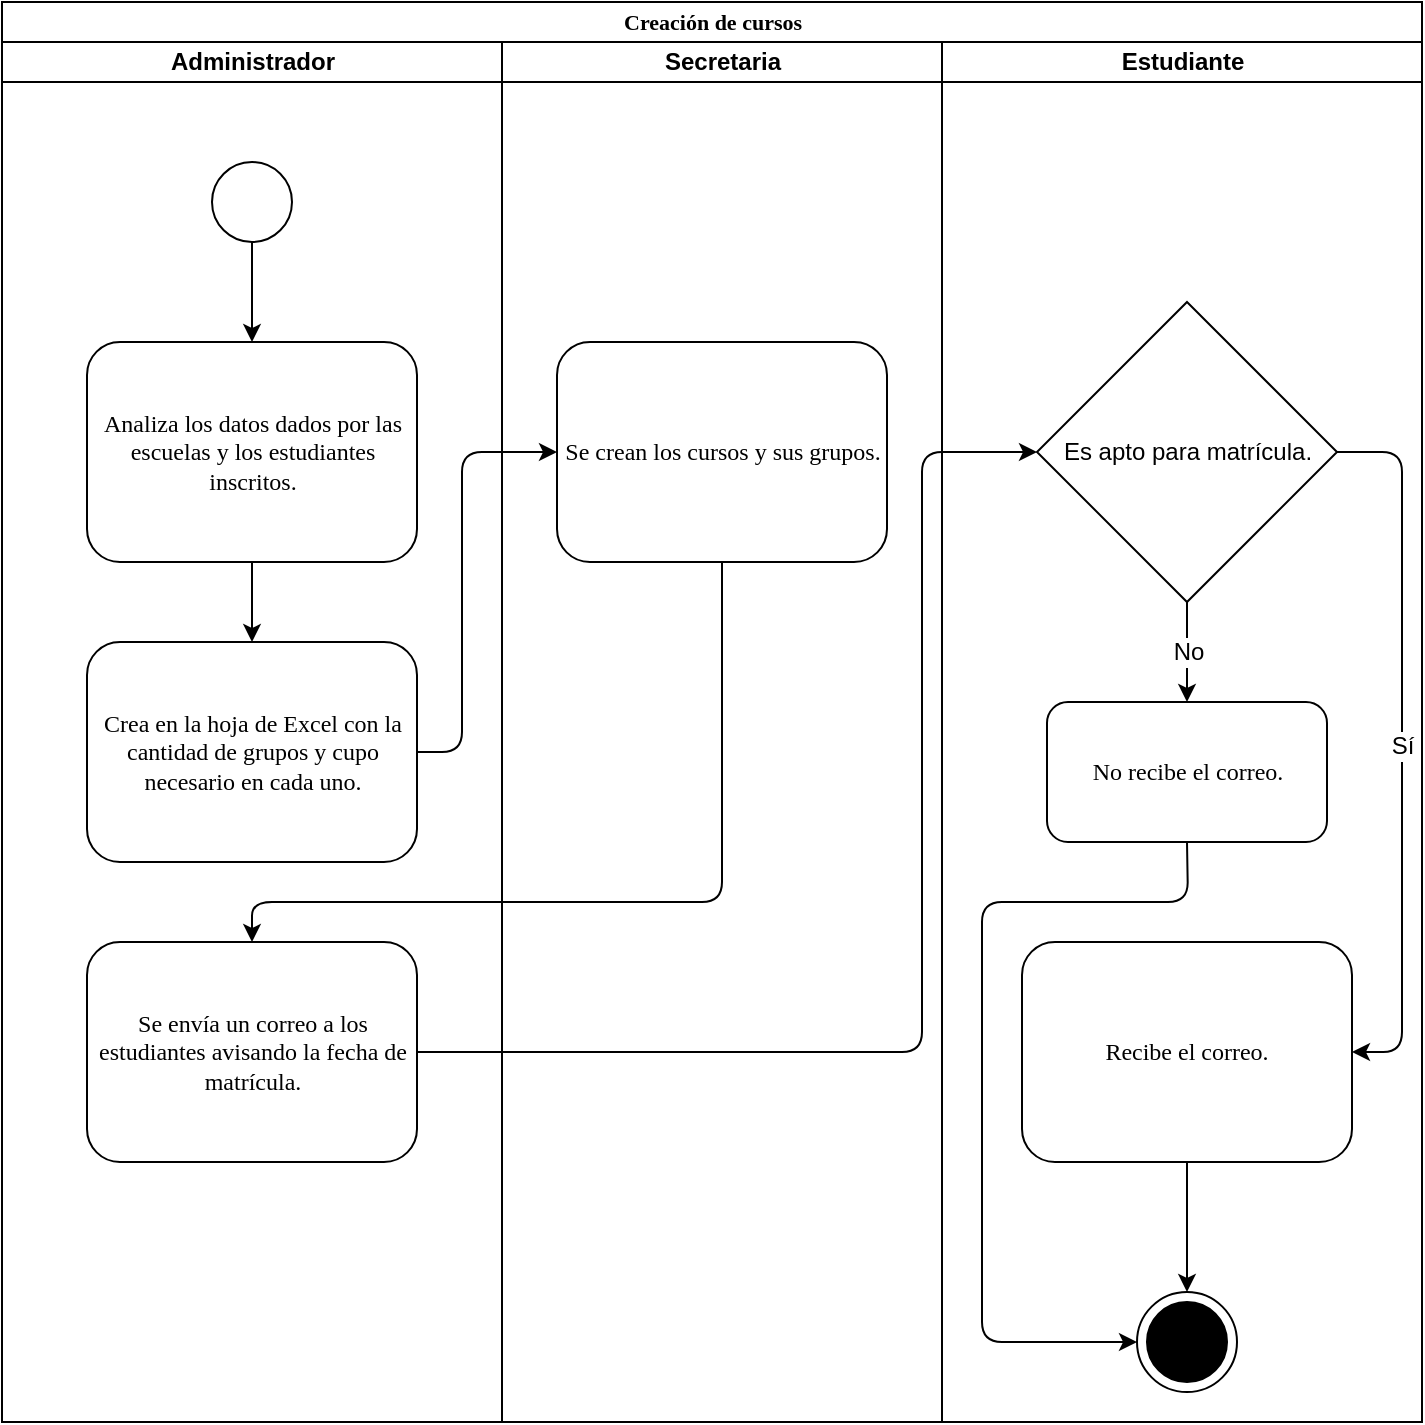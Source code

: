 <mxfile version="12.9.14" type="github"><diagram name="Page-1" id="74e2e168-ea6b-b213-b513-2b3c1d86103e"><mxGraphModel dx="868" dy="434" grid="1" gridSize="10" guides="1" tooltips="1" connect="1" arrows="1" fold="1" page="1" pageScale="1" pageWidth="1100" pageHeight="850" background="#ffffff" math="0" shadow="0"><root><mxCell id="0"/><mxCell id="1" parent="0"/><mxCell id="77e6c97f196da883-1" value="&lt;font style=&quot;font-size: 11px&quot;&gt;Creación de cursos&lt;/font&gt;" style="swimlane;html=1;childLayout=stackLayout;startSize=20;rounded=0;shadow=0;labelBackgroundColor=none;strokeWidth=1;fontFamily=Verdana;fontSize=8;align=center;" parent="1" vertex="1"><mxGeometry x="70" y="40" width="710" height="710" as="geometry"/></mxCell><mxCell id="77e6c97f196da883-2" value="Administrador" style="swimlane;html=1;startSize=20;" parent="77e6c97f196da883-1" vertex="1"><mxGeometry y="20" width="250" height="690" as="geometry"/></mxCell><mxCell id="77e6c97f196da883-8" value="Analiza los datos dados por las escuelas y los estudiantes inscritos." style="rounded=1;whiteSpace=wrap;html=1;shadow=0;labelBackgroundColor=none;strokeWidth=1;fontFamily=Verdana;fontSize=12;align=center;" parent="77e6c97f196da883-2" vertex="1"><mxGeometry x="42.5" y="150" width="165" height="110" as="geometry"/></mxCell><mxCell id="XYzS-P16CVQXeUTLa9tK-2" value="" style="ellipse;whiteSpace=wrap;html=1;aspect=fixed;" parent="77e6c97f196da883-2" vertex="1"><mxGeometry x="105" y="60" width="40" height="40" as="geometry"/></mxCell><mxCell id="XYzS-P16CVQXeUTLa9tK-3" value="" style="endArrow=classic;html=1;exitX=0.5;exitY=1;exitDx=0;exitDy=0;entryX=0.5;entryY=0;entryDx=0;entryDy=0;" parent="77e6c97f196da883-2" source="XYzS-P16CVQXeUTLa9tK-2" target="77e6c97f196da883-8" edge="1"><mxGeometry width="50" height="50" relative="1" as="geometry"><mxPoint x="450" y="240" as="sourcePoint"/><mxPoint x="500" y="190" as="targetPoint"/></mxGeometry></mxCell><mxCell id="XYzS-P16CVQXeUTLa9tK-6" value="" style="endArrow=classic;html=1;fontSize=12;exitX=0.5;exitY=1;exitDx=0;exitDy=0;entryX=0.5;entryY=0;entryDx=0;entryDy=0;" parent="77e6c97f196da883-2" source="77e6c97f196da883-8" target="XYzS-P16CVQXeUTLa9tK-4" edge="1"><mxGeometry width="50" height="50" relative="1" as="geometry"><mxPoint x="450" y="340" as="sourcePoint"/><mxPoint x="500" y="290" as="targetPoint"/></mxGeometry></mxCell><mxCell id="XYzS-P16CVQXeUTLa9tK-4" value="Crea en la hoja de Excel con la cantidad de grupos y cupo necesario en cada uno." style="rounded=1;whiteSpace=wrap;html=1;shadow=0;labelBackgroundColor=none;strokeWidth=1;fontFamily=Verdana;fontSize=12;align=center;" parent="77e6c97f196da883-2" vertex="1"><mxGeometry x="42.5" y="300" width="165" height="110" as="geometry"/></mxCell><mxCell id="XYzS-P16CVQXeUTLa9tK-5" value="Se envía un correo a los estudiantes avisando la fecha de matrícula." style="rounded=1;whiteSpace=wrap;html=1;shadow=0;labelBackgroundColor=none;strokeWidth=1;fontFamily=Verdana;fontSize=12;align=center;" parent="77e6c97f196da883-2" vertex="1"><mxGeometry x="42.5" y="450" width="165" height="110" as="geometry"/></mxCell><mxCell id="77e6c97f196da883-3" value="Secretaria" style="swimlane;html=1;startSize=20;" parent="77e6c97f196da883-1" vertex="1"><mxGeometry x="250" y="20" width="220" height="690" as="geometry"/></mxCell><mxCell id="XYzS-P16CVQXeUTLa9tK-8" value="Se crean los cursos y sus grupos." style="rounded=1;whiteSpace=wrap;html=1;shadow=0;labelBackgroundColor=none;strokeWidth=1;fontFamily=Verdana;fontSize=12;align=center;" parent="77e6c97f196da883-3" vertex="1"><mxGeometry x="27.5" y="150" width="165" height="110" as="geometry"/></mxCell><mxCell id="XYzS-P16CVQXeUTLa9tK-9" value="" style="endArrow=classic;html=1;fontSize=12;exitX=1;exitY=0.5;exitDx=0;exitDy=0;entryX=0;entryY=0.5;entryDx=0;entryDy=0;" parent="77e6c97f196da883-1" source="XYzS-P16CVQXeUTLa9tK-4" target="XYzS-P16CVQXeUTLa9tK-8" edge="1"><mxGeometry width="50" height="50" relative="1" as="geometry"><mxPoint x="450" y="360" as="sourcePoint"/><mxPoint x="500" y="310" as="targetPoint"/><Array as="points"><mxPoint x="230" y="375"/><mxPoint x="230" y="225"/></Array></mxGeometry></mxCell><mxCell id="XYzS-P16CVQXeUTLa9tK-10" value="" style="endArrow=classic;html=1;fontSize=12;exitX=0.5;exitY=1;exitDx=0;exitDy=0;entryX=0.5;entryY=0;entryDx=0;entryDy=0;" parent="77e6c97f196da883-1" source="XYzS-P16CVQXeUTLa9tK-8" target="XYzS-P16CVQXeUTLa9tK-5" edge="1"><mxGeometry width="50" height="50" relative="1" as="geometry"><mxPoint x="450" y="360" as="sourcePoint"/><mxPoint x="190" y="450" as="targetPoint"/><Array as="points"><mxPoint x="360" y="450"/><mxPoint x="125" y="450"/></Array></mxGeometry></mxCell><mxCell id="77e6c97f196da883-4" value="Estudiante" style="swimlane;html=1;startSize=20;" parent="77e6c97f196da883-1" vertex="1"><mxGeometry x="470" y="20" width="240" height="690" as="geometry"/></mxCell><mxCell id="XYzS-P16CVQXeUTLa9tK-17" value="No" style="endArrow=classic;html=1;fontSize=12;exitX=0.5;exitY=1;exitDx=0;exitDy=0;entryX=0.5;entryY=0;entryDx=0;entryDy=0;" parent="77e6c97f196da883-4" source="XYzS-P16CVQXeUTLa9tK-13" target="XYzS-P16CVQXeUTLa9tK-18" edge="1"><mxGeometry width="50" height="50" relative="1" as="geometry"><mxPoint x="-40" y="340" as="sourcePoint"/><mxPoint x="110" y="480" as="targetPoint"/></mxGeometry></mxCell><mxCell id="XYzS-P16CVQXeUTLa9tK-20" value="" style="endArrow=classic;html=1;fontSize=12;entryX=0.5;entryY=0;entryDx=0;entryDy=0;exitX=0.5;exitY=1;exitDx=0;exitDy=0;" parent="77e6c97f196da883-4" source="XYzS-P16CVQXeUTLa9tK-11" target="XYzS-P16CVQXeUTLa9tK-21" edge="1"><mxGeometry width="50" height="50" relative="1" as="geometry"><mxPoint x="123" y="570" as="sourcePoint"/><mxPoint x="103" y="610" as="targetPoint"/></mxGeometry></mxCell><mxCell id="XYzS-P16CVQXeUTLa9tK-11" value="Recibe el correo." style="rounded=1;whiteSpace=wrap;html=1;shadow=0;labelBackgroundColor=none;strokeWidth=1;fontFamily=Verdana;fontSize=12;align=center;" parent="77e6c97f196da883-4" vertex="1"><mxGeometry x="40" y="450" width="165" height="110" as="geometry"/></mxCell><mxCell id="XYzS-P16CVQXeUTLa9tK-22" value="" style="ellipse;whiteSpace=wrap;html=1;aspect=fixed;fillColor=#000000;fontSize=12;" parent="77e6c97f196da883-4" vertex="1"><mxGeometry x="102.5" y="630" width="40" height="40" as="geometry"/></mxCell><mxCell id="XYzS-P16CVQXeUTLa9tK-21" value="" style="ellipse;whiteSpace=wrap;html=1;aspect=fixed;fontSize=12;fillColor=none;" parent="77e6c97f196da883-4" vertex="1"><mxGeometry x="97.5" y="625" width="50" height="50" as="geometry"/></mxCell><mxCell id="XYzS-P16CVQXeUTLa9tK-13" value="Es apto para matrícula." style="rhombus;whiteSpace=wrap;html=1;fontSize=12;" parent="77e6c97f196da883-4" vertex="1"><mxGeometry x="47.5" y="130" width="150" height="150" as="geometry"/></mxCell><mxCell id="XYzS-P16CVQXeUTLa9tK-18" value="No recibe el correo." style="rounded=1;whiteSpace=wrap;html=1;shadow=0;labelBackgroundColor=none;strokeWidth=1;fontFamily=Verdana;fontSize=12;align=center;" parent="77e6c97f196da883-4" vertex="1"><mxGeometry x="52.5" y="330" width="140" height="70" as="geometry"/></mxCell><mxCell id="XYzS-P16CVQXeUTLa9tK-23" value="Sí" style="endArrow=classic;html=1;fontSize=12;exitX=1;exitY=0.5;exitDx=0;exitDy=0;" parent="77e6c97f196da883-4" source="XYzS-P16CVQXeUTLa9tK-13" target="XYzS-P16CVQXeUTLa9tK-11" edge="1"><mxGeometry width="50" height="50" relative="1" as="geometry"><mxPoint x="-20" y="420" as="sourcePoint"/><mxPoint x="230" y="520" as="targetPoint"/><Array as="points"><mxPoint x="230" y="205"/><mxPoint x="230" y="505"/></Array></mxGeometry></mxCell><mxCell id="XYzS-P16CVQXeUTLa9tK-24" value="" style="endArrow=classic;html=1;fontSize=12;exitX=0.5;exitY=1;exitDx=0;exitDy=0;entryX=0;entryY=0.5;entryDx=0;entryDy=0;" parent="77e6c97f196da883-4" source="XYzS-P16CVQXeUTLa9tK-18" target="XYzS-P16CVQXeUTLa9tK-21" edge="1"><mxGeometry width="50" height="50" relative="1" as="geometry"><mxPoint x="-20" y="420" as="sourcePoint"/><mxPoint x="30" y="370" as="targetPoint"/><Array as="points"><mxPoint x="123" y="430"/><mxPoint x="20" y="430"/><mxPoint x="20" y="650"/></Array></mxGeometry></mxCell><mxCell id="XYzS-P16CVQXeUTLa9tK-12" value="" style="endArrow=classic;html=1;fontSize=12;exitX=1;exitY=0.5;exitDx=0;exitDy=0;entryX=0;entryY=0.5;entryDx=0;entryDy=0;" parent="77e6c97f196da883-1" source="XYzS-P16CVQXeUTLa9tK-5" target="XYzS-P16CVQXeUTLa9tK-13" edge="1"><mxGeometry width="50" height="50" relative="1" as="geometry"><mxPoint x="450" y="360" as="sourcePoint"/><mxPoint x="500" y="310" as="targetPoint"/><Array as="points"><mxPoint x="460" y="525"/><mxPoint x="460" y="225"/></Array></mxGeometry></mxCell></root></mxGraphModel></diagram></mxfile>